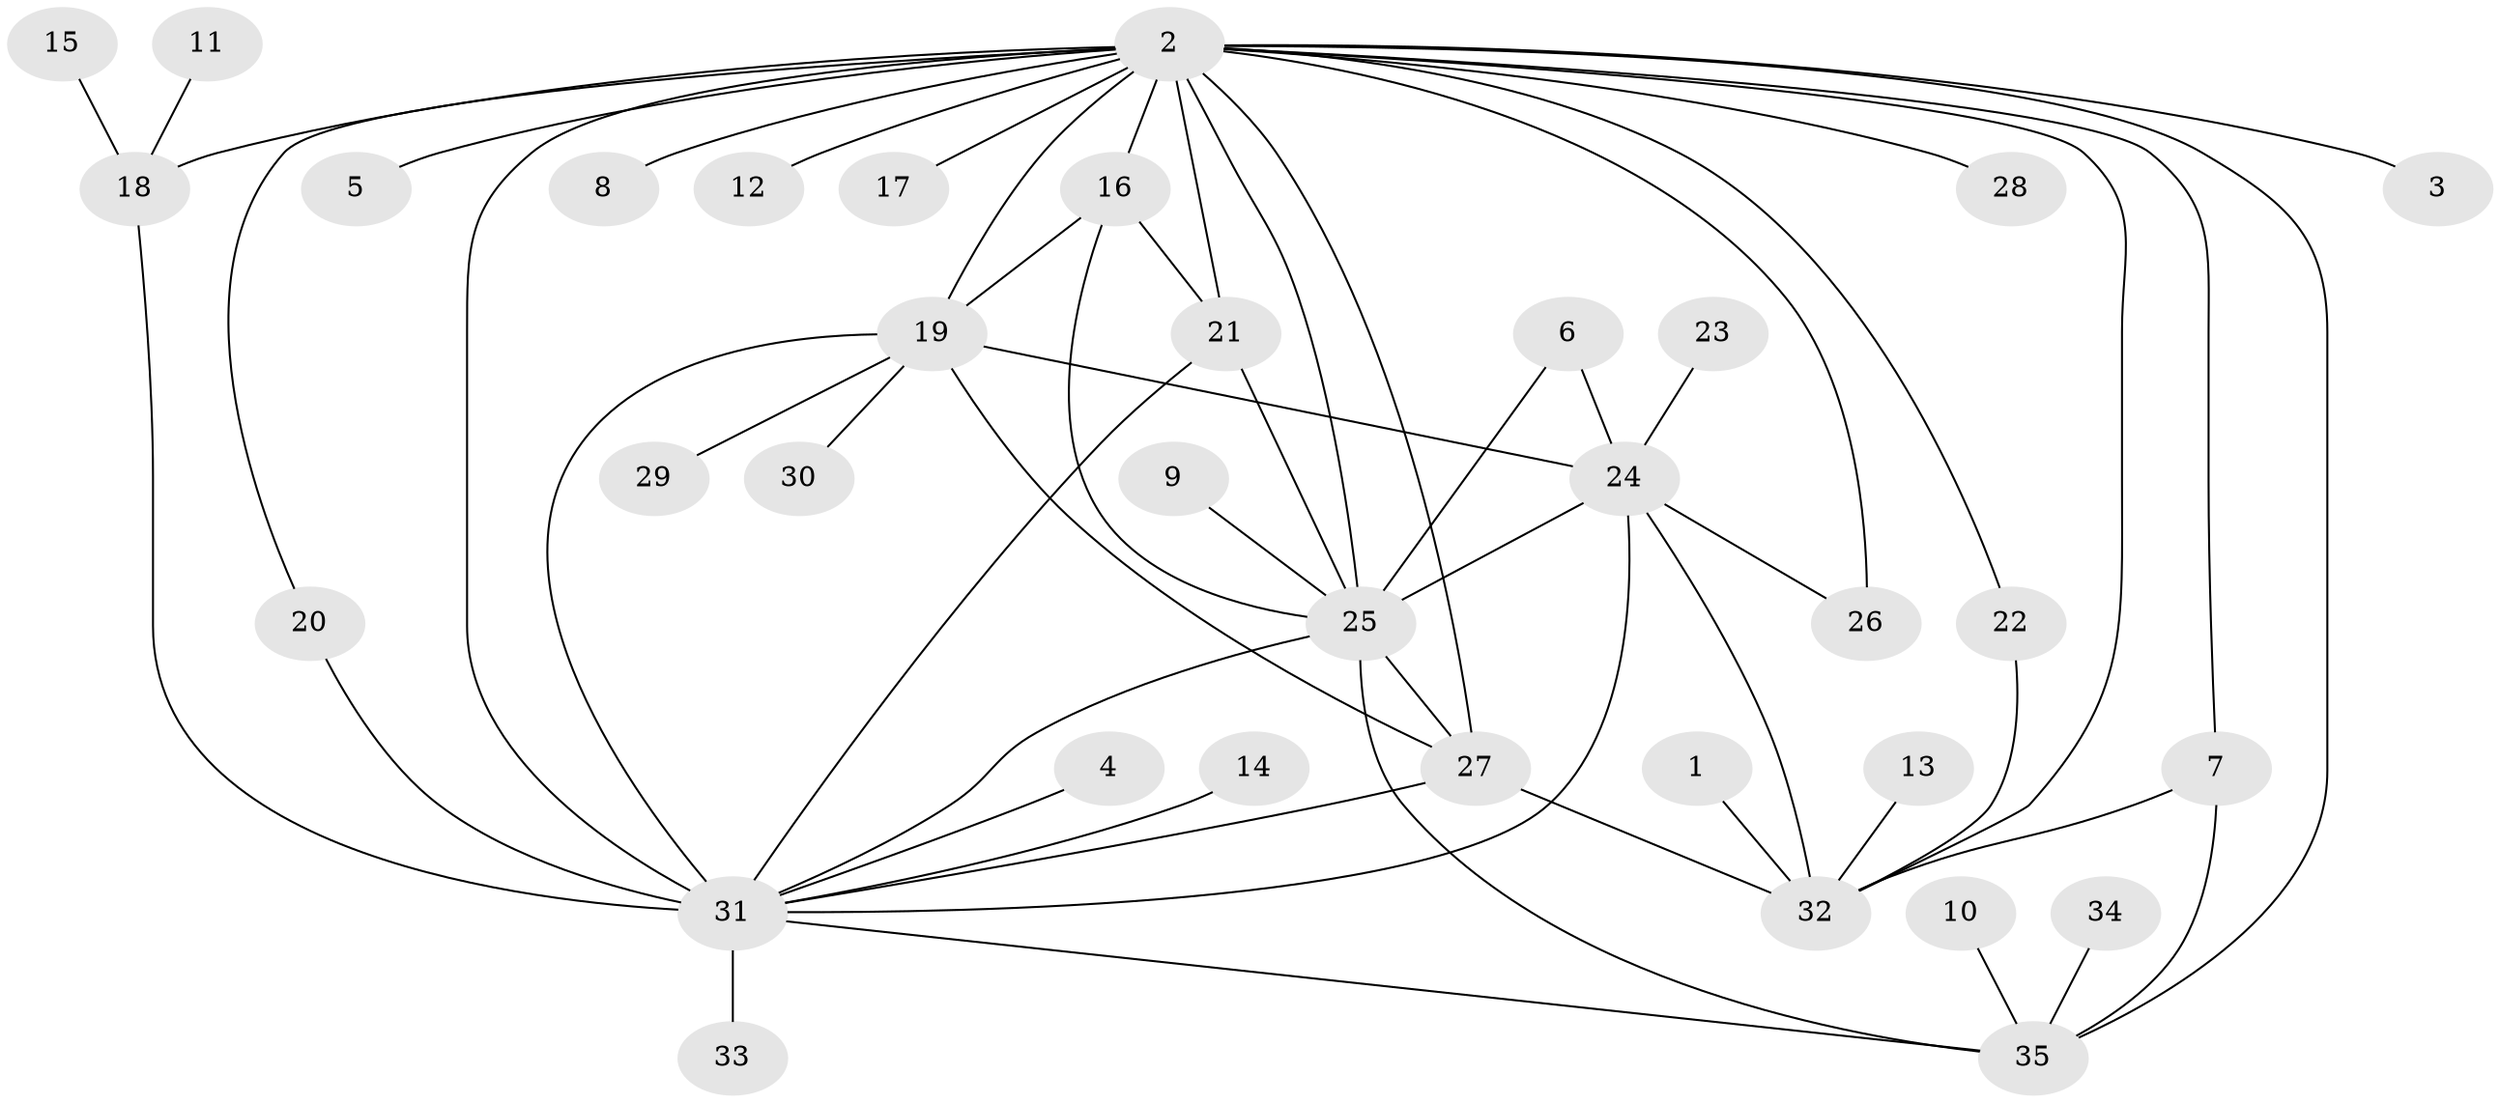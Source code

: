 // original degree distribution, {11: 0.014492753623188406, 9: 0.014492753623188406, 3: 0.10144927536231885, 10: 0.014492753623188406, 1: 0.43478260869565216, 5: 0.08695652173913043, 14: 0.014492753623188406, 2: 0.17391304347826086, 20: 0.014492753623188406, 4: 0.08695652173913043, 6: 0.014492753623188406, 7: 0.014492753623188406, 8: 0.014492753623188406}
// Generated by graph-tools (version 1.1) at 2025/49/03/09/25 03:49:49]
// undirected, 35 vertices, 57 edges
graph export_dot {
graph [start="1"]
  node [color=gray90,style=filled];
  1;
  2;
  3;
  4;
  5;
  6;
  7;
  8;
  9;
  10;
  11;
  12;
  13;
  14;
  15;
  16;
  17;
  18;
  19;
  20;
  21;
  22;
  23;
  24;
  25;
  26;
  27;
  28;
  29;
  30;
  31;
  32;
  33;
  34;
  35;
  1 -- 32 [weight=1.0];
  2 -- 3 [weight=1.0];
  2 -- 5 [weight=1.0];
  2 -- 7 [weight=1.0];
  2 -- 8 [weight=1.0];
  2 -- 12 [weight=1.0];
  2 -- 16 [weight=1.0];
  2 -- 17 [weight=1.0];
  2 -- 18 [weight=1.0];
  2 -- 19 [weight=2.0];
  2 -- 20 [weight=1.0];
  2 -- 21 [weight=2.0];
  2 -- 22 [weight=1.0];
  2 -- 25 [weight=3.0];
  2 -- 26 [weight=1.0];
  2 -- 27 [weight=2.0];
  2 -- 28 [weight=1.0];
  2 -- 31 [weight=5.0];
  2 -- 32 [weight=1.0];
  2 -- 35 [weight=1.0];
  4 -- 31 [weight=1.0];
  6 -- 24 [weight=1.0];
  6 -- 25 [weight=1.0];
  7 -- 32 [weight=1.0];
  7 -- 35 [weight=1.0];
  9 -- 25 [weight=1.0];
  10 -- 35 [weight=1.0];
  11 -- 18 [weight=1.0];
  13 -- 32 [weight=1.0];
  14 -- 31 [weight=1.0];
  15 -- 18 [weight=1.0];
  16 -- 19 [weight=1.0];
  16 -- 21 [weight=1.0];
  16 -- 25 [weight=1.0];
  18 -- 31 [weight=1.0];
  19 -- 24 [weight=1.0];
  19 -- 27 [weight=1.0];
  19 -- 29 [weight=1.0];
  19 -- 30 [weight=1.0];
  19 -- 31 [weight=1.0];
  20 -- 31 [weight=1.0];
  21 -- 25 [weight=1.0];
  21 -- 31 [weight=1.0];
  22 -- 32 [weight=1.0];
  23 -- 24 [weight=1.0];
  24 -- 25 [weight=1.0];
  24 -- 26 [weight=1.0];
  24 -- 31 [weight=2.0];
  24 -- 32 [weight=1.0];
  25 -- 27 [weight=1.0];
  25 -- 31 [weight=1.0];
  25 -- 35 [weight=1.0];
  27 -- 31 [weight=1.0];
  27 -- 32 [weight=1.0];
  31 -- 33 [weight=1.0];
  31 -- 35 [weight=1.0];
  34 -- 35 [weight=1.0];
}
